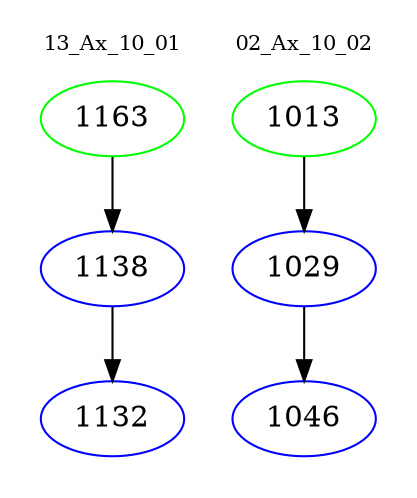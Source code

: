 digraph{
subgraph cluster_0 {
color = white
label = "13_Ax_10_01";
fontsize=10;
T0_1163 [label="1163", color="green"]
T0_1163 -> T0_1138 [color="black"]
T0_1138 [label="1138", color="blue"]
T0_1138 -> T0_1132 [color="black"]
T0_1132 [label="1132", color="blue"]
}
subgraph cluster_1 {
color = white
label = "02_Ax_10_02";
fontsize=10;
T1_1013 [label="1013", color="green"]
T1_1013 -> T1_1029 [color="black"]
T1_1029 [label="1029", color="blue"]
T1_1029 -> T1_1046 [color="black"]
T1_1046 [label="1046", color="blue"]
}
}
